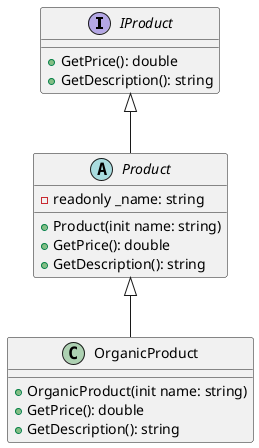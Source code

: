 @startuml

interface IProduct {
    +  GetPrice(): double
    +  GetDescription(): string
} 

abstract class Product {
  - readonly _name: string
  + Product(init name: string)
  + GetPrice(): double
  + GetDescription(): string
}

class OrganicProduct {
  + OrganicProduct(init name: string)
  + GetPrice(): double
  + GetDescription(): string
}

Product <|-- OrganicProduct
IProduct <|-- Product

@enduml